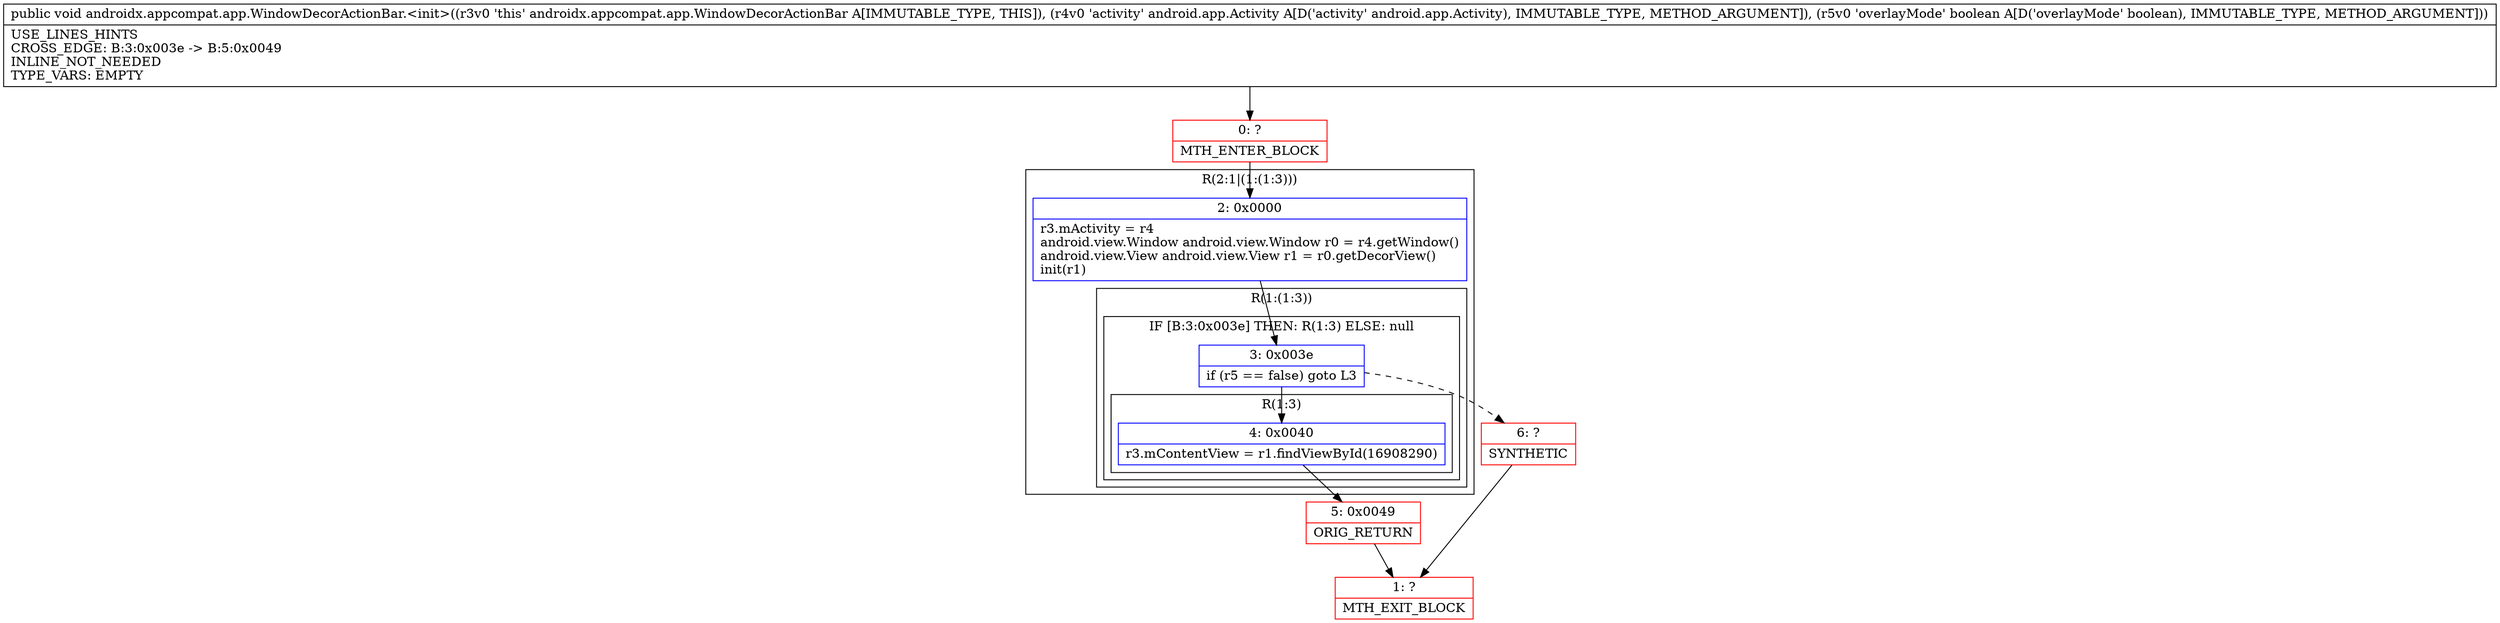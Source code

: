 digraph "CFG forandroidx.appcompat.app.WindowDecorActionBar.\<init\>(Landroid\/app\/Activity;Z)V" {
subgraph cluster_Region_1790503979 {
label = "R(2:1|(1:(1:3)))";
node [shape=record,color=blue];
Node_2 [shape=record,label="{2\:\ 0x0000|r3.mActivity = r4\landroid.view.Window android.view.Window r0 = r4.getWindow()\landroid.view.View android.view.View r1 = r0.getDecorView()\linit(r1)\l}"];
subgraph cluster_Region_1393455539 {
label = "R(1:(1:3))";
node [shape=record,color=blue];
subgraph cluster_IfRegion_746051634 {
label = "IF [B:3:0x003e] THEN: R(1:3) ELSE: null";
node [shape=record,color=blue];
Node_3 [shape=record,label="{3\:\ 0x003e|if (r5 == false) goto L3\l}"];
subgraph cluster_Region_1331503164 {
label = "R(1:3)";
node [shape=record,color=blue];
Node_4 [shape=record,label="{4\:\ 0x0040|r3.mContentView = r1.findViewById(16908290)\l}"];
}
}
}
}
Node_0 [shape=record,color=red,label="{0\:\ ?|MTH_ENTER_BLOCK\l}"];
Node_5 [shape=record,color=red,label="{5\:\ 0x0049|ORIG_RETURN\l}"];
Node_1 [shape=record,color=red,label="{1\:\ ?|MTH_EXIT_BLOCK\l}"];
Node_6 [shape=record,color=red,label="{6\:\ ?|SYNTHETIC\l}"];
MethodNode[shape=record,label="{public void androidx.appcompat.app.WindowDecorActionBar.\<init\>((r3v0 'this' androidx.appcompat.app.WindowDecorActionBar A[IMMUTABLE_TYPE, THIS]), (r4v0 'activity' android.app.Activity A[D('activity' android.app.Activity), IMMUTABLE_TYPE, METHOD_ARGUMENT]), (r5v0 'overlayMode' boolean A[D('overlayMode' boolean), IMMUTABLE_TYPE, METHOD_ARGUMENT]))  | USE_LINES_HINTS\lCROSS_EDGE: B:3:0x003e \-\> B:5:0x0049\lINLINE_NOT_NEEDED\lTYPE_VARS: EMPTY\l}"];
MethodNode -> Node_0;Node_2 -> Node_3;
Node_3 -> Node_4;
Node_3 -> Node_6[style=dashed];
Node_4 -> Node_5;
Node_0 -> Node_2;
Node_5 -> Node_1;
Node_6 -> Node_1;
}

